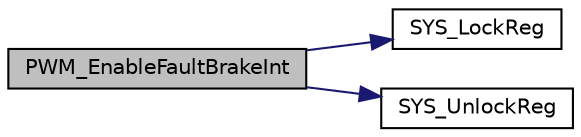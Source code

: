 digraph "PWM_EnableFaultBrakeInt"
{
 // LATEX_PDF_SIZE
  edge [fontname="Helvetica",fontsize="10",labelfontname="Helvetica",labelfontsize="10"];
  node [fontname="Helvetica",fontsize="10",shape=record];
  rankdir="LR";
  Node1 [label="PWM_EnableFaultBrakeInt",height=0.2,width=0.4,color="black", fillcolor="grey75", style="filled", fontcolor="black",tooltip="This function enable fault brake interrupt."];
  Node1 -> Node2 [color="midnightblue",fontsize="10",style="solid",fontname="Helvetica"];
  Node2 [label="SYS_LockReg",height=0.2,width=0.4,color="black", fillcolor="white", style="filled",URL="$d8/d4f/group___n_a_n_o103___s_y_s___e_x_p_o_r_t_e_d___f_u_n_c_t_i_o_n_s.html#ga1f2edc03f82c54243f3c5c7a5012d1d1",tooltip="Enable register write-protection function."];
  Node1 -> Node3 [color="midnightblue",fontsize="10",style="solid",fontname="Helvetica"];
  Node3 [label="SYS_UnlockReg",height=0.2,width=0.4,color="black", fillcolor="white", style="filled",URL="$d8/d4f/group___n_a_n_o103___s_y_s___e_x_p_o_r_t_e_d___f_u_n_c_t_i_o_n_s.html#gacf942387227541c12b798fcee79a56a0",tooltip="Disable register write-protection function."];
}

